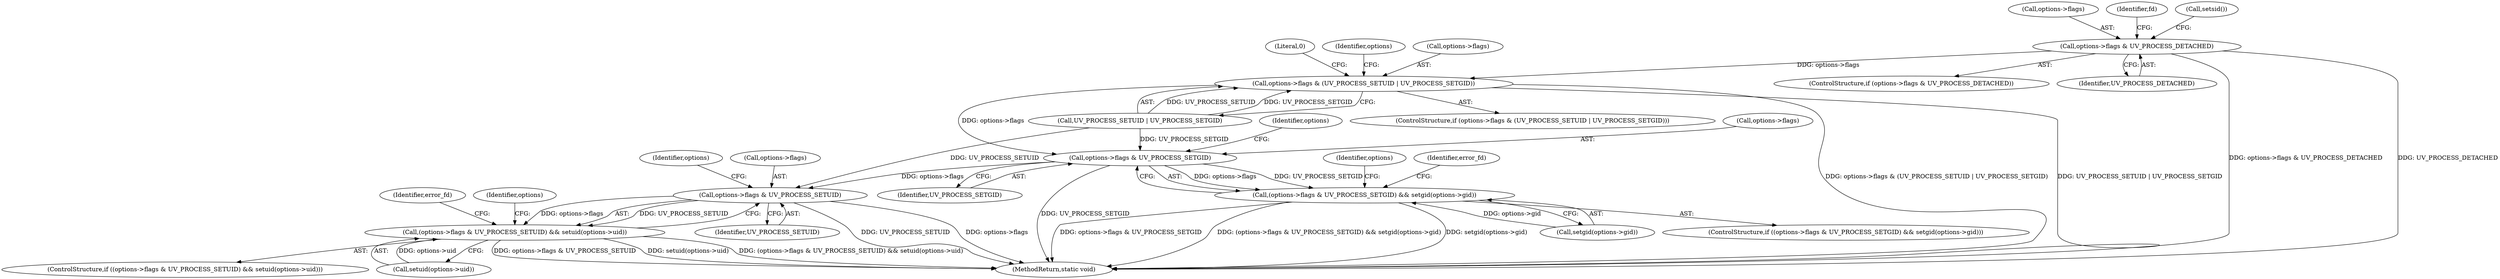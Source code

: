 digraph "0_libuv_66ab38918c911bcff025562cf06237d7fedaba0c@pointer" {
"1000112" [label="(Call,options->flags & UV_PROCESS_DETACHED)"];
"1000254" [label="(Call,options->flags & (UV_PROCESS_SETUID | UV_PROCESS_SETGID))"];
"1000268" [label="(Call,options->flags & UV_PROCESS_SETGID)"];
"1000267" [label="(Call,(options->flags & UV_PROCESS_SETGID) && setgid(options->gid))"];
"1000288" [label="(Call,options->flags & UV_PROCESS_SETUID)"];
"1000287" [label="(Call,(options->flags & UV_PROCESS_SETUID) && setuid(options->uid))"];
"1000116" [label="(Identifier,UV_PROCESS_DETACHED)"];
"1000299" [label="(Identifier,error_fd)"];
"1000268" [label="(Call,options->flags & UV_PROCESS_SETGID)"];
"1000254" [label="(Call,options->flags & (UV_PROCESS_SETUID | UV_PROCESS_SETGID))"];
"1000273" [label="(Call,setgid(options->gid))"];
"1000293" [label="(Call,setuid(options->uid))"];
"1000333" [label="(MethodReturn,static void)"];
"1000258" [label="(Call,UV_PROCESS_SETUID | UV_PROCESS_SETGID)"];
"1000295" [label="(Identifier,options)"];
"1000287" [label="(Call,(options->flags & UV_PROCESS_SETUID) && setuid(options->uid))"];
"1000270" [label="(Identifier,options)"];
"1000288" [label="(Call,options->flags & UV_PROCESS_SETUID)"];
"1000113" [label="(Call,options->flags)"];
"1000269" [label="(Call,options->flags)"];
"1000120" [label="(Identifier,fd)"];
"1000267" [label="(Call,(options->flags & UV_PROCESS_SETGID) && setgid(options->gid))"];
"1000279" [label="(Identifier,error_fd)"];
"1000255" [label="(Call,options->flags)"];
"1000112" [label="(Call,options->flags & UV_PROCESS_DETACHED)"];
"1000292" [label="(Identifier,UV_PROCESS_SETUID)"];
"1000290" [label="(Identifier,options)"];
"1000272" [label="(Identifier,UV_PROCESS_SETGID)"];
"1000309" [label="(Identifier,options)"];
"1000275" [label="(Identifier,options)"];
"1000286" [label="(ControlStructure,if ((options->flags & UV_PROCESS_SETUID) && setuid(options->uid)))"];
"1000253" [label="(ControlStructure,if (options->flags & (UV_PROCESS_SETUID | UV_PROCESS_SETGID)))"];
"1000111" [label="(ControlStructure,if (options->flags & UV_PROCESS_DETACHED))"];
"1000264" [label="(Literal,0)"];
"1000289" [label="(Call,options->flags)"];
"1000266" [label="(ControlStructure,if ((options->flags & UV_PROCESS_SETGID) && setgid(options->gid)))"];
"1000117" [label="(Call,setsid())"];
"1000112" -> "1000111"  [label="AST: "];
"1000112" -> "1000116"  [label="CFG: "];
"1000113" -> "1000112"  [label="AST: "];
"1000116" -> "1000112"  [label="AST: "];
"1000117" -> "1000112"  [label="CFG: "];
"1000120" -> "1000112"  [label="CFG: "];
"1000112" -> "1000333"  [label="DDG: options->flags & UV_PROCESS_DETACHED"];
"1000112" -> "1000333"  [label="DDG: UV_PROCESS_DETACHED"];
"1000112" -> "1000254"  [label="DDG: options->flags"];
"1000254" -> "1000253"  [label="AST: "];
"1000254" -> "1000258"  [label="CFG: "];
"1000255" -> "1000254"  [label="AST: "];
"1000258" -> "1000254"  [label="AST: "];
"1000264" -> "1000254"  [label="CFG: "];
"1000270" -> "1000254"  [label="CFG: "];
"1000254" -> "1000333"  [label="DDG: options->flags & (UV_PROCESS_SETUID | UV_PROCESS_SETGID)"];
"1000254" -> "1000333"  [label="DDG: UV_PROCESS_SETUID | UV_PROCESS_SETGID"];
"1000258" -> "1000254"  [label="DDG: UV_PROCESS_SETUID"];
"1000258" -> "1000254"  [label="DDG: UV_PROCESS_SETGID"];
"1000254" -> "1000268"  [label="DDG: options->flags"];
"1000268" -> "1000267"  [label="AST: "];
"1000268" -> "1000272"  [label="CFG: "];
"1000269" -> "1000268"  [label="AST: "];
"1000272" -> "1000268"  [label="AST: "];
"1000275" -> "1000268"  [label="CFG: "];
"1000267" -> "1000268"  [label="CFG: "];
"1000268" -> "1000333"  [label="DDG: UV_PROCESS_SETGID"];
"1000268" -> "1000267"  [label="DDG: options->flags"];
"1000268" -> "1000267"  [label="DDG: UV_PROCESS_SETGID"];
"1000258" -> "1000268"  [label="DDG: UV_PROCESS_SETGID"];
"1000268" -> "1000288"  [label="DDG: options->flags"];
"1000267" -> "1000266"  [label="AST: "];
"1000267" -> "1000273"  [label="CFG: "];
"1000273" -> "1000267"  [label="AST: "];
"1000279" -> "1000267"  [label="CFG: "];
"1000290" -> "1000267"  [label="CFG: "];
"1000267" -> "1000333"  [label="DDG: options->flags & UV_PROCESS_SETGID"];
"1000267" -> "1000333"  [label="DDG: (options->flags & UV_PROCESS_SETGID) && setgid(options->gid)"];
"1000267" -> "1000333"  [label="DDG: setgid(options->gid)"];
"1000273" -> "1000267"  [label="DDG: options->gid"];
"1000288" -> "1000287"  [label="AST: "];
"1000288" -> "1000292"  [label="CFG: "];
"1000289" -> "1000288"  [label="AST: "];
"1000292" -> "1000288"  [label="AST: "];
"1000295" -> "1000288"  [label="CFG: "];
"1000287" -> "1000288"  [label="CFG: "];
"1000288" -> "1000333"  [label="DDG: UV_PROCESS_SETUID"];
"1000288" -> "1000333"  [label="DDG: options->flags"];
"1000288" -> "1000287"  [label="DDG: options->flags"];
"1000288" -> "1000287"  [label="DDG: UV_PROCESS_SETUID"];
"1000258" -> "1000288"  [label="DDG: UV_PROCESS_SETUID"];
"1000287" -> "1000286"  [label="AST: "];
"1000287" -> "1000293"  [label="CFG: "];
"1000293" -> "1000287"  [label="AST: "];
"1000299" -> "1000287"  [label="CFG: "];
"1000309" -> "1000287"  [label="CFG: "];
"1000287" -> "1000333"  [label="DDG: setuid(options->uid)"];
"1000287" -> "1000333"  [label="DDG: (options->flags & UV_PROCESS_SETUID) && setuid(options->uid)"];
"1000287" -> "1000333"  [label="DDG: options->flags & UV_PROCESS_SETUID"];
"1000293" -> "1000287"  [label="DDG: options->uid"];
}

